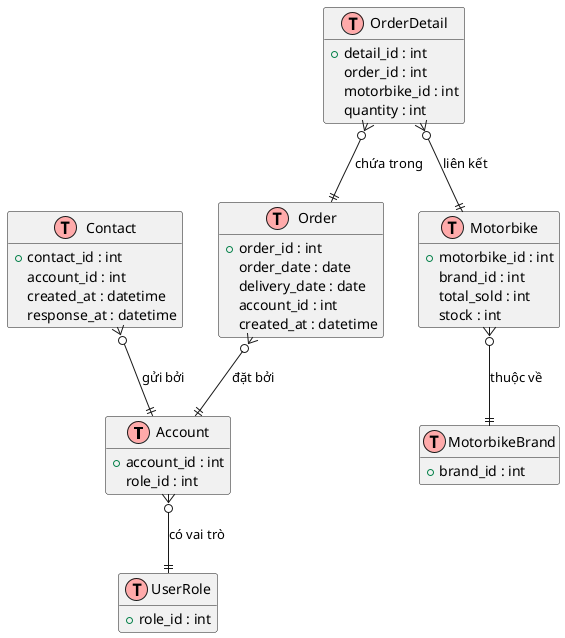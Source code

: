 @startuml
!define table(x) class x << (T,#FFAAAA) >>
hide methods
hide stereotypes

' Các bảng
table(Account) {
  + account_id : int
  username : nvarchar(50)
  password : varchar(255)
  email : nvarchar(100)
  phone : nvarchar(20)
  role_id : int
  address : nvarchar(200)
}

table(UserRole) {
  + role_id : int
  role_name : nvarchar(50)
}

table(Contact) {
  + contact_id : int
  account_id : int
  name : nvarchar(100)
  email : nvarchar(100)
  phone : nvarchar(20)
  subject : nvarchar(200)
  message : nvarchar(max)
  created_at : datetime
  status : nvarchar(20)
  response : nvarchar(max)
  response_at : datetime
}

table(MotorbikeBrand) {
  + brand_id : int
  brand_name : nvarchar(100)
  logo : nvarchar(255)
}

table(Motorbike) {
  + motorbike_id : int
  name : nvarchar(100)
  brand_id : int
  price : decimal(12,2)
  image : nvarchar(255)
  total_sold : int
  stock : int
  description : nvarchar(max)
}

table(Order) {
  + order_id : int
  order_date : date
  delivery_date : date
  account_id : int
  status : nvarchar(50)
  address : nvarchar(255)
  total_price : decimal(12,2)
  payment_method : nvarchar(50)
  created_at : datetime
  phone : nvarchar(20)
  customer_name : nvarchar(100)
}

table(OrderDetail) {
  + detail_id : int
  order_id : int
  motorbike_id : int
  quantity : int
  unit_price : decimal(12,2)
}

' Các quan hệ (thể hiện rõ bằng đường nối và nhãn mô tả)
Account }o--|| UserRole : "có vai trò"
Contact }o--|| Account : "gửi bởi"
Motorbike }o--|| MotorbikeBrand : "thuộc về"
Order }o--|| Account : "đặt bởi"
OrderDetail }o--|| Order : "chứa trong"
OrderDetail }o--|| Motorbike : "liên kết"

@enduml
